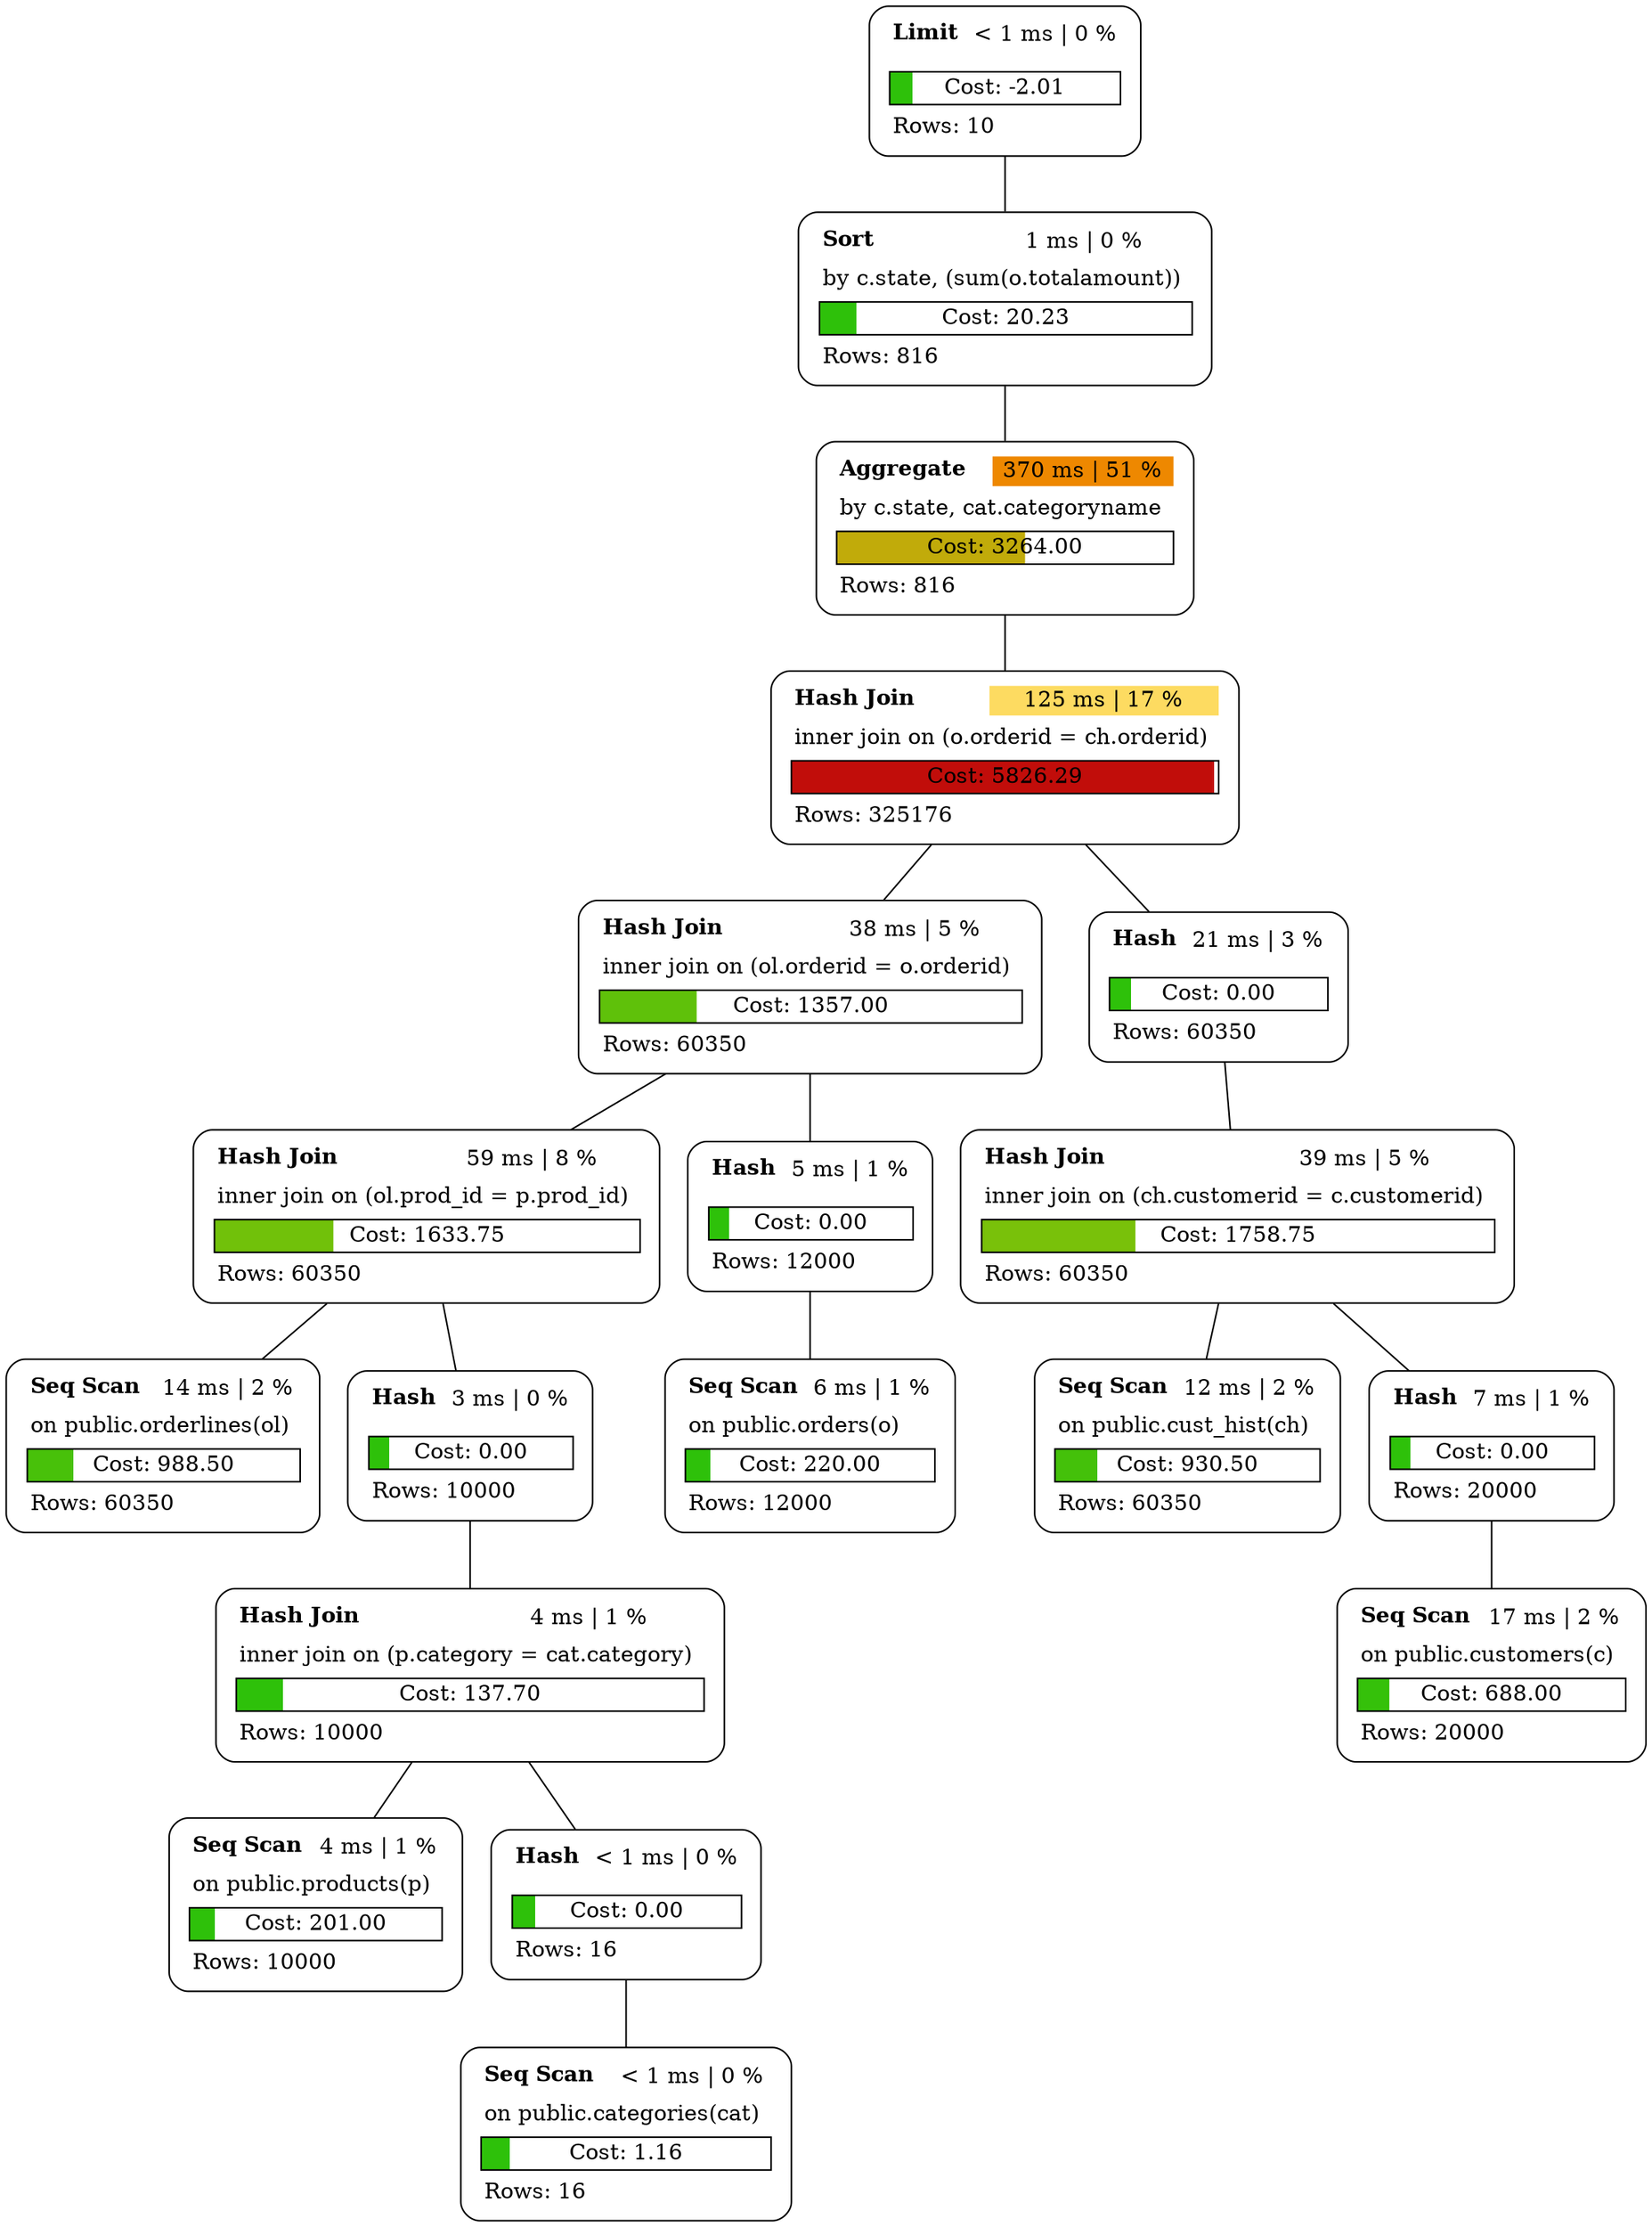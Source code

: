 graph explain {
    node0[label=<<table border="0" cellborder="0" cellspacing="5"><tr><td align="left"><b>Limit</b></td><td>&lt; 1 ms | 0 %</td></tr><tr><td colspan="2" align="left"></td></tr><tr><td colspan="2" border="1" bgcolor="#2ec10a;0.10:white">Cost: -2.01</td></tr><tr><td colspan="2" align="left">Rows: 10</td></tr></table>>][style="rounded"][shape="box"];
    node1[label=<<table border="0" cellborder="0" cellspacing="5"><tr><td align="left"><b>Sort</b></td><td bgcolor="white">1 ms | 0 %</td></tr><tr><td colspan="2" align="left">by c.state, (sum(o.totalamount))</td></tr><tr><td colspan="2" border="1" bgcolor="#2ec10a;0.10:white">Cost: 20.23</td></tr><tr><td colspan="2" align="left">Rows: 816</td></tr></table>>][style="rounded"][shape="box"];
    node2[label=<<table border="0" cellborder="0" cellspacing="5"><tr><td align="left"><b>Aggregate</b></td><td bgcolor="#ee8800">370 ms | 51 %</td></tr><tr><td colspan="2" align="left">by c.state, cat.categoryname</td></tr><tr><td colspan="2" border="1" bgcolor="#c1ab0a;0.56:white">Cost: 3264.00</td></tr><tr><td colspan="2" align="left">Rows: 816</td></tr></table>>][style="rounded"][shape="box"];
    node3[label=<<table border="0" cellborder="0" cellspacing="5"><tr><td align="left"><b>Hash Join</b></td><td bgcolor="#fddb61">125 ms | 17 %</td></tr><tr><td colspan="2" align="left">inner join on (o.orderid = ch.orderid)</td></tr><tr><td colspan="2" border="1" bgcolor="#c10d0a;0.99:white">Cost: 5826.29</td></tr><tr><td colspan="2" align="left">Rows: 325176</td></tr></table>>][style="rounded"][shape="box"];
    node4[label=<<table border="0" cellborder="0" cellspacing="5"><tr><td align="left"><b>Hash Join</b></td><td bgcolor="white">38 ms | 5 %</td></tr><tr><td colspan="2" align="left">inner join on (ol.orderid = o.orderid)</td></tr><tr><td colspan="2" border="1" bgcolor="#5fc10a;0.23:white">Cost: 1357.00</td></tr><tr><td colspan="2" align="left">Rows: 60350</td></tr></table>>][style="rounded"][shape="box"];
    node5[label=<<table border="0" cellborder="0" cellspacing="5"><tr><td align="left"><b>Hash Join</b></td><td bgcolor="white">59 ms | 8 %</td></tr><tr><td colspan="2" align="left">inner join on (ol.prod_id = p.prod_id)</td></tr><tr><td colspan="2" border="1" bgcolor="#71c10a;0.28:white">Cost: 1633.75</td></tr><tr><td colspan="2" align="left">Rows: 60350</td></tr></table>>][style="rounded"][shape="box"];
    node6[label=<<table border="0" cellborder="0" cellspacing="5"><tr><td align="left"><b>Seq Scan</b></td><td bgcolor="white">14 ms | 2 %</td></tr><tr><td colspan="2" align="left">on public.orderlines(ol)</td></tr><tr><td colspan="2" border="1" bgcolor="#48c10a;0.17:white">Cost: 988.50</td></tr><tr><td colspan="2" align="left">Rows: 60350</td></tr></table>>][style="rounded"][shape="box"];
    node7[label=<<table border="0" cellborder="0" cellspacing="5"><tr><td align="left"><b>Hash</b></td><td bgcolor="white">3 ms | 0 %</td></tr><tr><td colspan="2" align="left"></td></tr><tr><td colspan="2" border="1" bgcolor="#2ec10a;0.10:white">Cost: 0.00</td></tr><tr><td colspan="2" align="left">Rows: 10000</td></tr></table>>][style="rounded"][shape="box"];
    node8[label=<<table border="0" cellborder="0" cellspacing="5"><tr><td align="left"><b>Hash Join</b></td><td bgcolor="white">4 ms | 1 %</td></tr><tr><td colspan="2" align="left">inner join on (p.category = cat.category)</td></tr><tr><td colspan="2" border="1" bgcolor="#2ec10a;0.10:white">Cost: 137.70</td></tr><tr><td colspan="2" align="left">Rows: 10000</td></tr></table>>][style="rounded"][shape="box"];
    node9[label=<<table border="0" cellborder="0" cellspacing="5"><tr><td align="left"><b>Seq Scan</b></td><td bgcolor="white">4 ms | 1 %</td></tr><tr><td colspan="2" align="left">on public.products(p)</td></tr><tr><td colspan="2" border="1" bgcolor="#2ec10a;0.10:white">Cost: 201.00</td></tr><tr><td colspan="2" align="left">Rows: 10000</td></tr></table>>][style="rounded"][shape="box"];
    node10[label=<<table border="0" cellborder="0" cellspacing="5"><tr><td align="left"><b>Hash</b></td><td>&lt; 1 ms | 0 %</td></tr><tr><td colspan="2" align="left"></td></tr><tr><td colspan="2" border="1" bgcolor="#2ec10a;0.10:white">Cost: 0.00</td></tr><tr><td colspan="2" align="left">Rows: 16</td></tr></table>>][style="rounded"][shape="box"];
    node11[label=<<table border="0" cellborder="0" cellspacing="5"><tr><td align="left"><b>Seq Scan</b></td><td>&lt; 1 ms | 0 %</td></tr><tr><td colspan="2" align="left">on public.categories(cat)</td></tr><tr><td colspan="2" border="1" bgcolor="#2ec10a;0.10:white">Cost: 1.16</td></tr><tr><td colspan="2" align="left">Rows: 16</td></tr></table>>][style="rounded"][shape="box"];
    node12[label=<<table border="0" cellborder="0" cellspacing="5"><tr><td align="left"><b>Hash</b></td><td bgcolor="white">5 ms | 1 %</td></tr><tr><td colspan="2" align="left"></td></tr><tr><td colspan="2" border="1" bgcolor="#2ec10a;0.10:white">Cost: 0.00</td></tr><tr><td colspan="2" align="left">Rows: 12000</td></tr></table>>][style="rounded"][shape="box"];
    node13[label=<<table border="0" cellborder="0" cellspacing="5"><tr><td align="left"><b>Seq Scan</b></td><td bgcolor="white">6 ms | 1 %</td></tr><tr><td colspan="2" align="left">on public.orders(o)</td></tr><tr><td colspan="2" border="1" bgcolor="#2ec10a;0.10:white">Cost: 220.00</td></tr><tr><td colspan="2" align="left">Rows: 12000</td></tr></table>>][style="rounded"][shape="box"];
    node14[label=<<table border="0" cellborder="0" cellspacing="5"><tr><td align="left"><b>Hash</b></td><td bgcolor="white">21 ms | 3 %</td></tr><tr><td colspan="2" align="left"></td></tr><tr><td colspan="2" border="1" bgcolor="#2ec10a;0.10:white">Cost: 0.00</td></tr><tr><td colspan="2" align="left">Rows: 60350</td></tr></table>>][style="rounded"][shape="box"];
    node15[label=<<table border="0" cellborder="0" cellspacing="5"><tr><td align="left"><b>Hash Join</b></td><td bgcolor="white">39 ms | 5 %</td></tr><tr><td colspan="2" align="left">inner join on (ch.customerid = c.customerid)</td></tr><tr><td colspan="2" border="1" bgcolor="#79c10a;0.30:white">Cost: 1758.75</td></tr><tr><td colspan="2" align="left">Rows: 60350</td></tr></table>>][style="rounded"][shape="box"];
    node16[label=<<table border="0" cellborder="0" cellspacing="5"><tr><td align="left"><b>Seq Scan</b></td><td bgcolor="white">12 ms | 2 %</td></tr><tr><td colspan="2" align="left">on public.cust_hist(ch)</td></tr><tr><td colspan="2" border="1" bgcolor="#44c10a;0.16:white">Cost: 930.50</td></tr><tr><td colspan="2" align="left">Rows: 60350</td></tr></table>>][style="rounded"][shape="box"];
    node17[label=<<table border="0" cellborder="0" cellspacing="5"><tr><td align="left"><b>Hash</b></td><td bgcolor="white">7 ms | 1 %</td></tr><tr><td colspan="2" align="left"></td></tr><tr><td colspan="2" border="1" bgcolor="#2ec10a;0.10:white">Cost: 0.00</td></tr><tr><td colspan="2" align="left">Rows: 20000</td></tr></table>>][style="rounded"][shape="box"];
    node18[label=<<table border="0" cellborder="0" cellspacing="5"><tr><td align="left"><b>Seq Scan</b></td><td bgcolor="white">17 ms | 2 %</td></tr><tr><td colspan="2" align="left">on public.customers(c)</td></tr><tr><td colspan="2" border="1" bgcolor="#35c10a;0.12:white">Cost: 688.00</td></tr><tr><td colspan="2" align="left">Rows: 20000</td></tr></table>>][style="rounded"][shape="box"];
    node0 -- node1[label=""];
    node1 -- node2[label=""];
    node2 -- node3[label=""];
    node3 -- node4[label=""];
    node4 -- node5[label=""];
    node5 -- node6[label=""];
    node5 -- node7[label=""];
    node7 -- node8[label=""];
    node8 -- node9[label=""];
    node8 -- node10[label=""];
    node10 -- node11[label=""];
    node4 -- node12[label=""];
    node12 -- node13[label=""];
    node3 -- node14[label=""];
    node14 -- node15[label=""];
    node15 -- node16[label=""];
    node15 -- node17[label=""];
    node17 -- node18[label=""];
}
